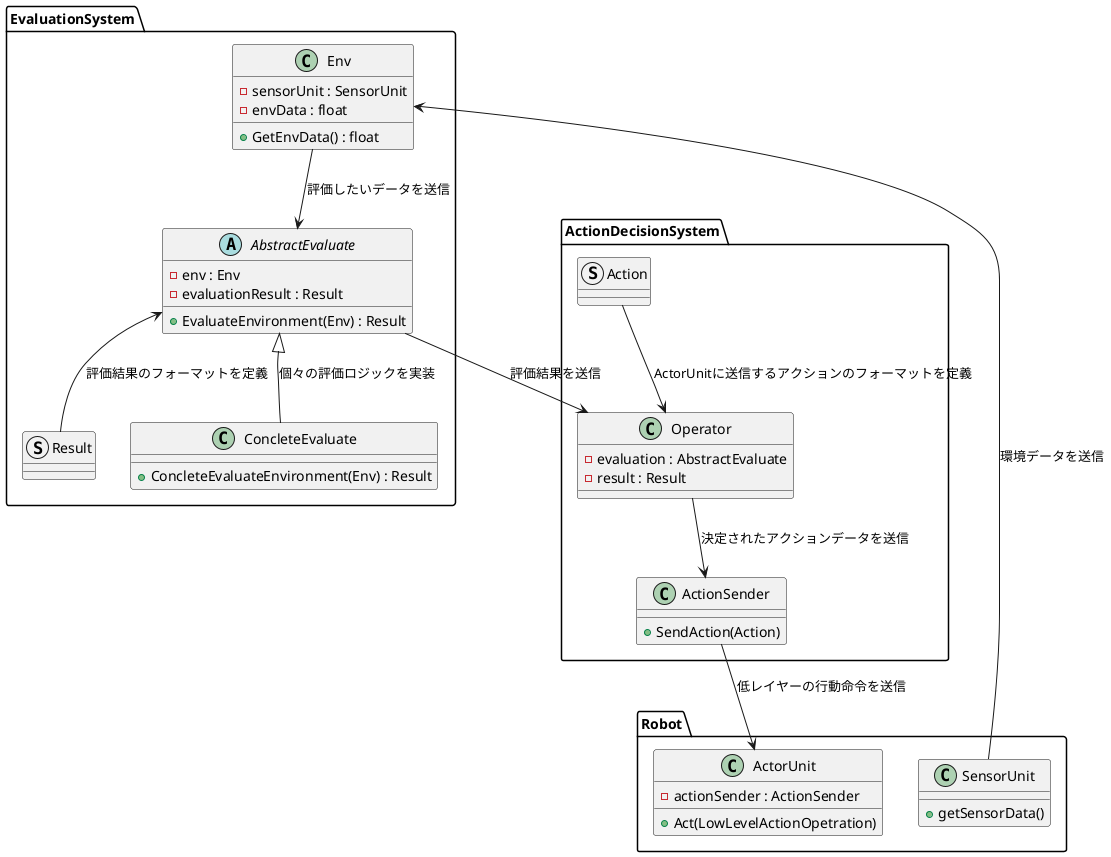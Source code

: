 @startuml

package Robot{
	class ActorUnit{
		- actionSender : ActionSender
		+ Act(LowLevelActionOpetration)
	}
	class SensorUnit{
		+ getSensorData()
	}
}

package EvaluationSystem{
	class Env{
		- sensorUnit : SensorUnit
		- envData : float
		+ GetEnvData() : float
	}
	abstract AbstractEvaluate{
		- env : Env
		- evaluationResult : Result
		+ EvaluateEnvironment(Env) : Result
	}
	struct Result
	class ConcleteEvaluate{
		+ ConcleteEvaluateEnvironment(Env) : Result
	}
}

SensorUnit --> Env : 環境データを送信
Env --> AbstractEvaluate : 評価したいデータを送信
AbstractEvaluate <-- Result : 評価結果のフォーマットを定義
AbstractEvaluate <|-- ConcleteEvaluate : 個々の評価ロジックを実装


package ActionDecisionSystem{
	class Operator{
		- evaluation : AbstractEvaluate
		- result : Result
	}
	struct Action
	class ActionSender{
		+ SendAction(Action)
	}
}

AbstractEvaluate --> Operator : 評価結果を送信
Action --> Operator : ActorUnitに送信するアクションのフォーマットを定義
Operator --> ActionSender : 決定されたアクションデータを送信
ActionSender --> ActorUnit : 低レイヤーの行動命令を送信

@enduml